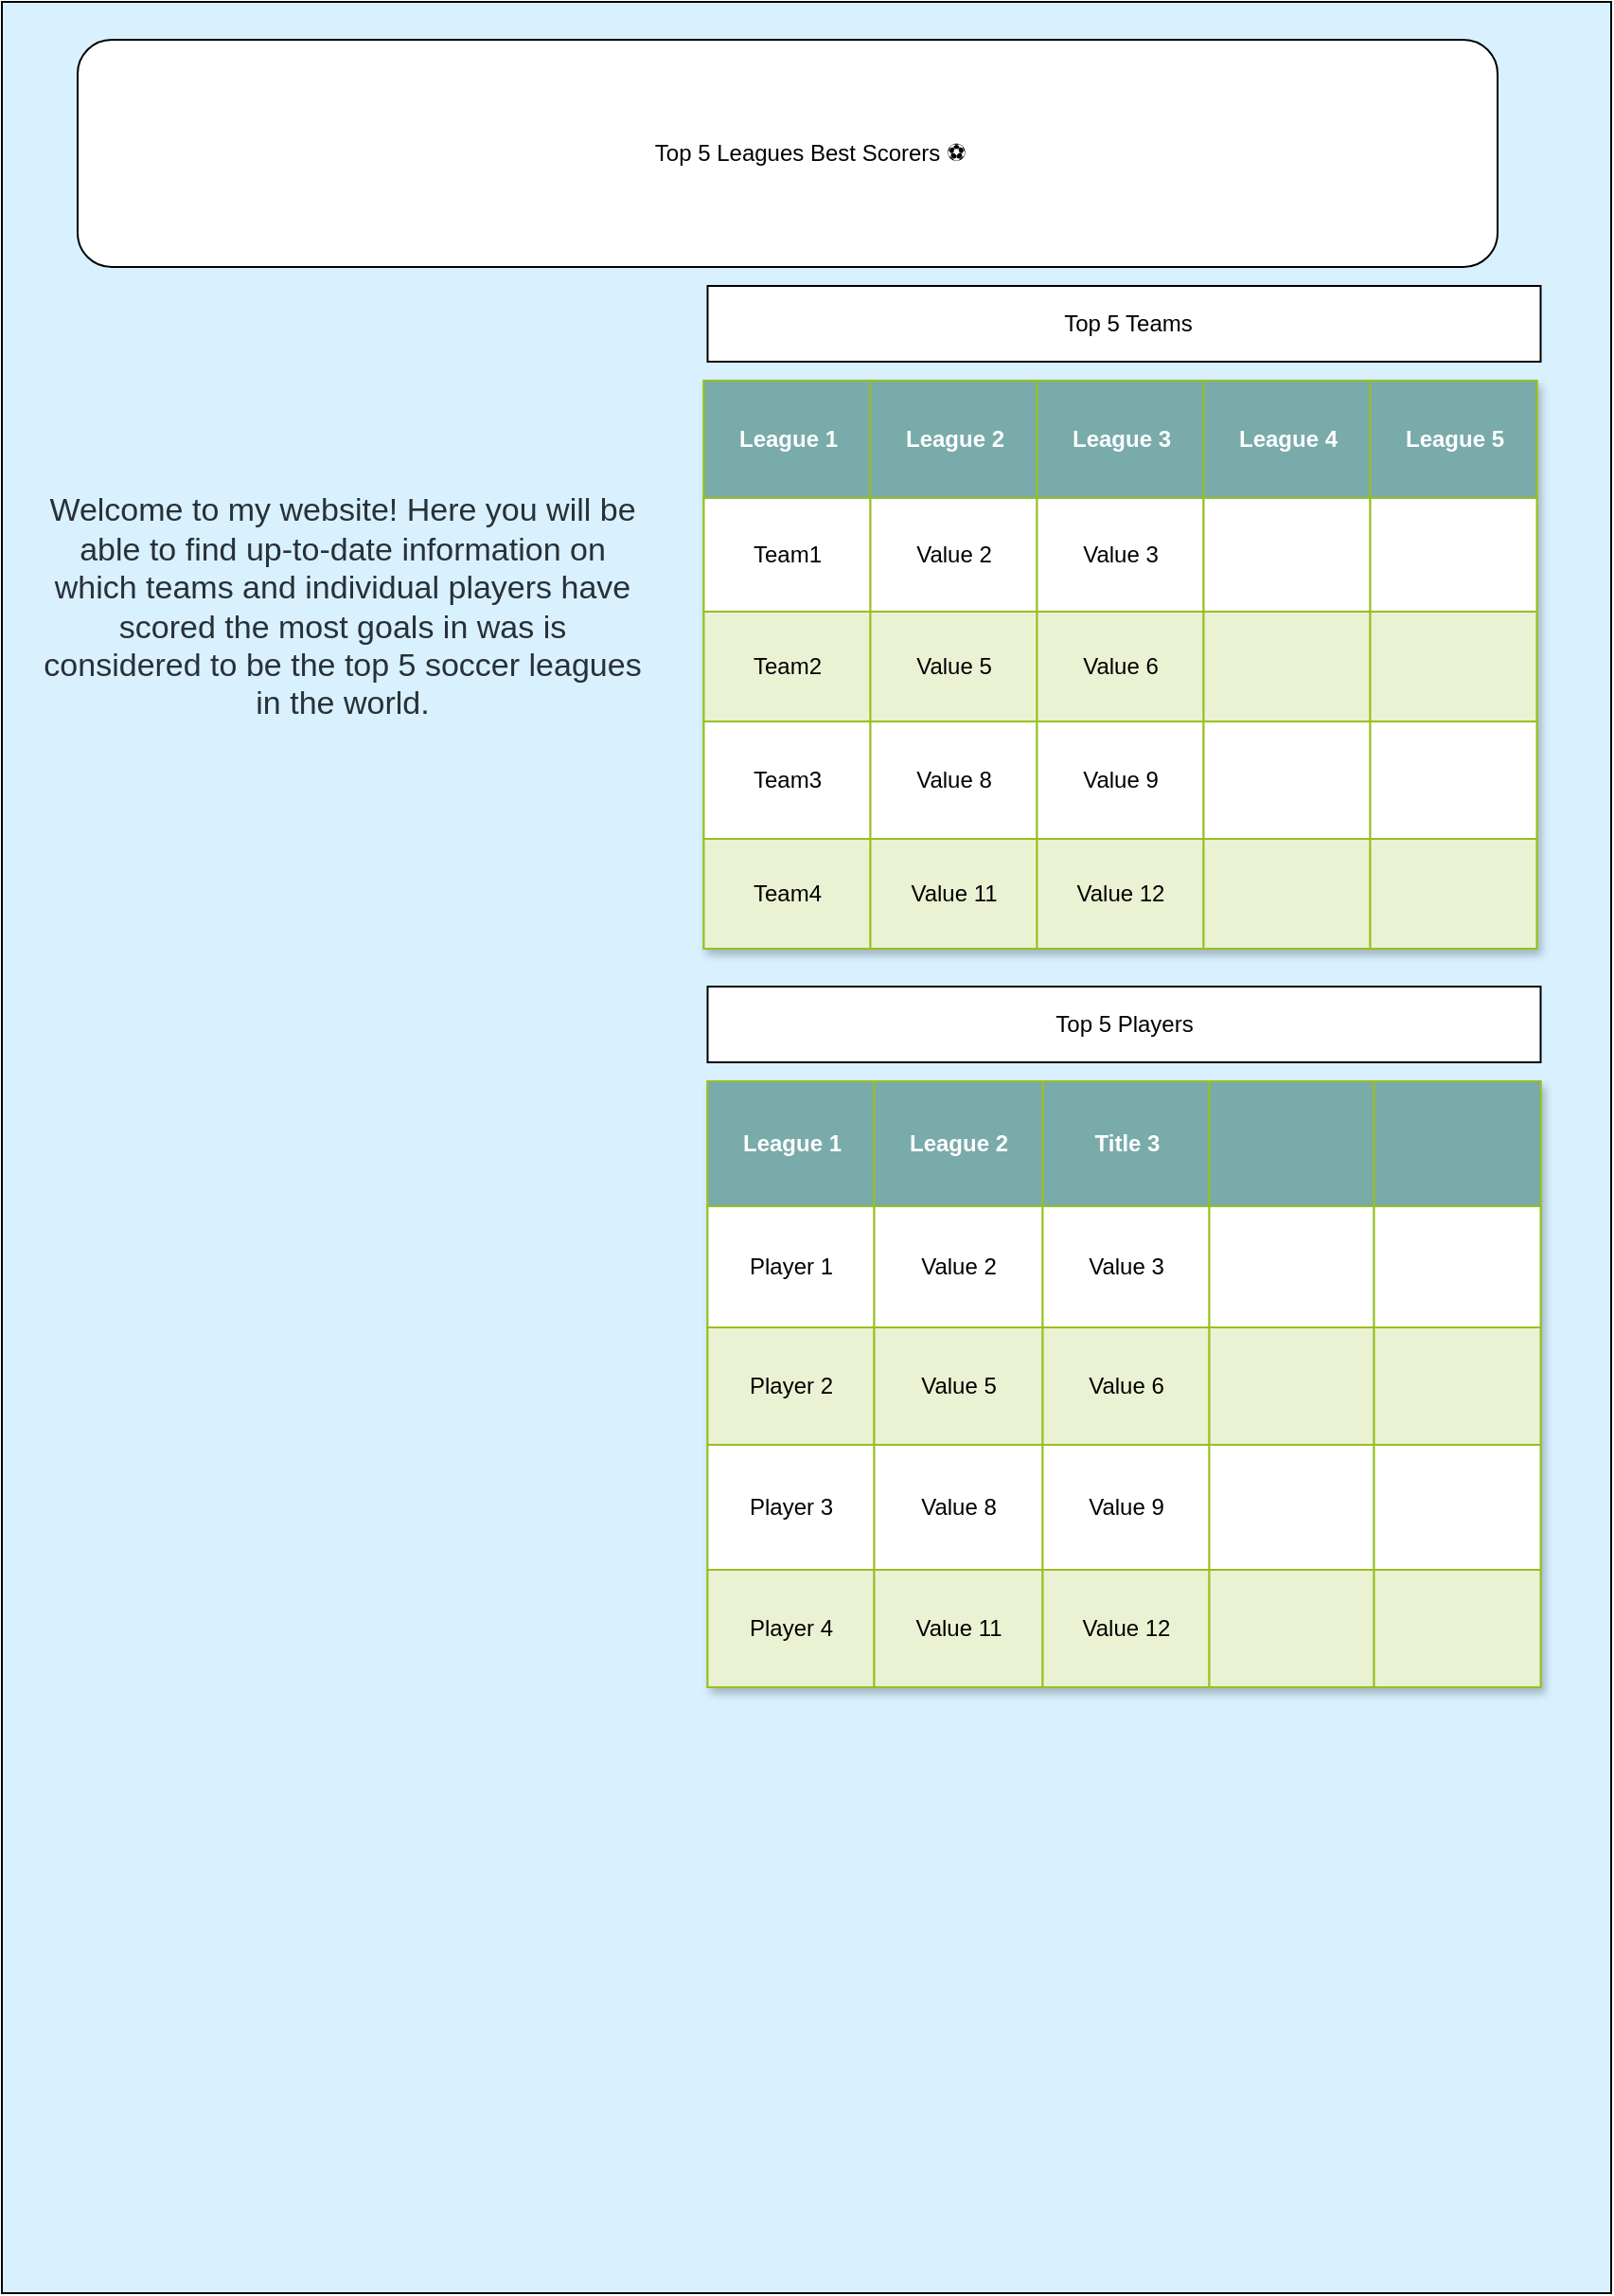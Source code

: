 <mxfile version="24.7.6">
  <diagram name="Page-1" id="lAEC4sKNwvME6B4Y-kTL">
    <mxGraphModel dx="2954" dy="1134" grid="1" gridSize="10" guides="1" tooltips="1" connect="1" arrows="1" fold="1" page="1" pageScale="1" pageWidth="850" pageHeight="1100" math="0" shadow="0">
      <root>
        <mxCell id="0" />
        <mxCell id="1" parent="0" />
        <mxCell id="4pZrdhgn44m1h8Vc9Evg-91" value="" style="rounded=0;whiteSpace=wrap;html=1;fillColor=#D9F1FF;" vertex="1" parent="1">
          <mxGeometry width="850" height="1210" as="geometry" />
        </mxCell>
        <mxCell id="2yeSt3VRnw0PstPdTCbh-1" value="" style="rounded=1;whiteSpace=wrap;html=1;" parent="1" vertex="1">
          <mxGeometry x="40" y="20" width="750" height="120" as="geometry" />
        </mxCell>
        <mxCell id="4pZrdhgn44m1h8Vc9Evg-7" value="Assets" style="childLayout=tableLayout;recursiveResize=0;strokeColor=#98bf21;fillColor=#c1cfda;shadow=1;textShadow=0;" vertex="1" parent="1">
          <mxGeometry x="370.75" y="200" width="440" height="300" as="geometry" />
        </mxCell>
        <mxCell id="4pZrdhgn44m1h8Vc9Evg-8" style="shape=tableRow;horizontal=0;startSize=0;swimlaneHead=0;swimlaneBody=0;top=0;left=0;bottom=0;right=0;dropTarget=0;collapsible=0;recursiveResize=0;expand=0;fontStyle=0;strokeColor=inherit;fillColor=#ffffff;" vertex="1" parent="4pZrdhgn44m1h8Vc9Evg-7">
          <mxGeometry width="440" height="62" as="geometry" />
        </mxCell>
        <mxCell id="4pZrdhgn44m1h8Vc9Evg-9" value="League 1" style="connectable=0;recursiveResize=0;strokeColor=inherit;fillColor=#78abaa;align=center;fontStyle=1;fontColor=#FFFFFF;html=1;" vertex="1" parent="4pZrdhgn44m1h8Vc9Evg-8">
          <mxGeometry width="88" height="62" as="geometry">
            <mxRectangle width="88" height="62" as="alternateBounds" />
          </mxGeometry>
        </mxCell>
        <mxCell id="4pZrdhgn44m1h8Vc9Evg-10" value="League 2" style="connectable=0;recursiveResize=0;strokeColor=inherit;fillColor=#78abaa;align=center;fontStyle=1;fontColor=#FFFFFF;html=1;" vertex="1" parent="4pZrdhgn44m1h8Vc9Evg-8">
          <mxGeometry x="88" width="88" height="62" as="geometry">
            <mxRectangle width="88" height="62" as="alternateBounds" />
          </mxGeometry>
        </mxCell>
        <mxCell id="4pZrdhgn44m1h8Vc9Evg-11" value="League 3" style="connectable=0;recursiveResize=0;strokeColor=inherit;fillColor=#78abaa;align=center;fontStyle=1;fontColor=#FFFFFF;html=1;" vertex="1" parent="4pZrdhgn44m1h8Vc9Evg-8">
          <mxGeometry x="176" width="88" height="62" as="geometry">
            <mxRectangle width="88" height="62" as="alternateBounds" />
          </mxGeometry>
        </mxCell>
        <mxCell id="4pZrdhgn44m1h8Vc9Evg-49" value="League 4" style="connectable=0;recursiveResize=0;strokeColor=inherit;fillColor=#78abaa;align=center;fontStyle=1;fontColor=#FFFFFF;html=1;" vertex="1" parent="4pZrdhgn44m1h8Vc9Evg-8">
          <mxGeometry x="264" width="88" height="62" as="geometry">
            <mxRectangle width="88" height="62" as="alternateBounds" />
          </mxGeometry>
        </mxCell>
        <mxCell id="4pZrdhgn44m1h8Vc9Evg-54" value="League 5" style="connectable=0;recursiveResize=0;strokeColor=inherit;fillColor=#78abaa;align=center;fontStyle=1;fontColor=#FFFFFF;html=1;" vertex="1" parent="4pZrdhgn44m1h8Vc9Evg-8">
          <mxGeometry x="352" width="88" height="62" as="geometry">
            <mxRectangle width="88" height="62" as="alternateBounds" />
          </mxGeometry>
        </mxCell>
        <mxCell id="4pZrdhgn44m1h8Vc9Evg-12" value="" style="shape=tableRow;horizontal=0;startSize=0;swimlaneHead=0;swimlaneBody=0;top=0;left=0;bottom=0;right=0;dropTarget=0;collapsible=0;recursiveResize=0;expand=0;fontStyle=0;strokeColor=inherit;fillColor=#ffffff;" vertex="1" parent="4pZrdhgn44m1h8Vc9Evg-7">
          <mxGeometry y="62" width="440" height="60" as="geometry" />
        </mxCell>
        <mxCell id="4pZrdhgn44m1h8Vc9Evg-13" value="Team1" style="connectable=0;recursiveResize=0;strokeColor=inherit;fillColor=inherit;align=center;whiteSpace=wrap;html=1;" vertex="1" parent="4pZrdhgn44m1h8Vc9Evg-12">
          <mxGeometry width="88" height="60" as="geometry">
            <mxRectangle width="88" height="60" as="alternateBounds" />
          </mxGeometry>
        </mxCell>
        <mxCell id="4pZrdhgn44m1h8Vc9Evg-14" value="Value 2" style="connectable=0;recursiveResize=0;strokeColor=inherit;fillColor=inherit;align=center;whiteSpace=wrap;html=1;" vertex="1" parent="4pZrdhgn44m1h8Vc9Evg-12">
          <mxGeometry x="88" width="88" height="60" as="geometry">
            <mxRectangle width="88" height="60" as="alternateBounds" />
          </mxGeometry>
        </mxCell>
        <mxCell id="4pZrdhgn44m1h8Vc9Evg-15" value="Value 3" style="connectable=0;recursiveResize=0;strokeColor=inherit;fillColor=inherit;align=center;whiteSpace=wrap;html=1;" vertex="1" parent="4pZrdhgn44m1h8Vc9Evg-12">
          <mxGeometry x="176" width="88" height="60" as="geometry">
            <mxRectangle width="88" height="60" as="alternateBounds" />
          </mxGeometry>
        </mxCell>
        <mxCell id="4pZrdhgn44m1h8Vc9Evg-50" style="connectable=0;recursiveResize=0;strokeColor=inherit;fillColor=inherit;align=center;whiteSpace=wrap;html=1;" vertex="1" parent="4pZrdhgn44m1h8Vc9Evg-12">
          <mxGeometry x="264" width="88" height="60" as="geometry">
            <mxRectangle width="88" height="60" as="alternateBounds" />
          </mxGeometry>
        </mxCell>
        <mxCell id="4pZrdhgn44m1h8Vc9Evg-55" style="connectable=0;recursiveResize=0;strokeColor=inherit;fillColor=inherit;align=center;whiteSpace=wrap;html=1;" vertex="1" parent="4pZrdhgn44m1h8Vc9Evg-12">
          <mxGeometry x="352" width="88" height="60" as="geometry">
            <mxRectangle width="88" height="60" as="alternateBounds" />
          </mxGeometry>
        </mxCell>
        <mxCell id="4pZrdhgn44m1h8Vc9Evg-16" value="" style="shape=tableRow;horizontal=0;startSize=0;swimlaneHead=0;swimlaneBody=0;top=0;left=0;bottom=0;right=0;dropTarget=0;collapsible=0;recursiveResize=0;expand=0;fontStyle=1;strokeColor=inherit;fillColor=#EAF2D3;" vertex="1" parent="4pZrdhgn44m1h8Vc9Evg-7">
          <mxGeometry y="122" width="440" height="58" as="geometry" />
        </mxCell>
        <mxCell id="4pZrdhgn44m1h8Vc9Evg-17" value="Team2" style="connectable=0;recursiveResize=0;strokeColor=inherit;fillColor=inherit;whiteSpace=wrap;html=1;" vertex="1" parent="4pZrdhgn44m1h8Vc9Evg-16">
          <mxGeometry width="88" height="58" as="geometry">
            <mxRectangle width="88" height="58" as="alternateBounds" />
          </mxGeometry>
        </mxCell>
        <mxCell id="4pZrdhgn44m1h8Vc9Evg-18" value="Value 5" style="connectable=0;recursiveResize=0;strokeColor=inherit;fillColor=inherit;whiteSpace=wrap;html=1;" vertex="1" parent="4pZrdhgn44m1h8Vc9Evg-16">
          <mxGeometry x="88" width="88" height="58" as="geometry">
            <mxRectangle width="88" height="58" as="alternateBounds" />
          </mxGeometry>
        </mxCell>
        <mxCell id="4pZrdhgn44m1h8Vc9Evg-19" value="Value 6" style="connectable=0;recursiveResize=0;strokeColor=inherit;fillColor=inherit;whiteSpace=wrap;html=1;" vertex="1" parent="4pZrdhgn44m1h8Vc9Evg-16">
          <mxGeometry x="176" width="88" height="58" as="geometry">
            <mxRectangle width="88" height="58" as="alternateBounds" />
          </mxGeometry>
        </mxCell>
        <mxCell id="4pZrdhgn44m1h8Vc9Evg-51" style="connectable=0;recursiveResize=0;strokeColor=inherit;fillColor=inherit;whiteSpace=wrap;html=1;" vertex="1" parent="4pZrdhgn44m1h8Vc9Evg-16">
          <mxGeometry x="264" width="88" height="58" as="geometry">
            <mxRectangle width="88" height="58" as="alternateBounds" />
          </mxGeometry>
        </mxCell>
        <mxCell id="4pZrdhgn44m1h8Vc9Evg-56" style="connectable=0;recursiveResize=0;strokeColor=inherit;fillColor=inherit;whiteSpace=wrap;html=1;" vertex="1" parent="4pZrdhgn44m1h8Vc9Evg-16">
          <mxGeometry x="352" width="88" height="58" as="geometry">
            <mxRectangle width="88" height="58" as="alternateBounds" />
          </mxGeometry>
        </mxCell>
        <mxCell id="4pZrdhgn44m1h8Vc9Evg-20" value="" style="shape=tableRow;horizontal=0;startSize=0;swimlaneHead=0;swimlaneBody=0;top=0;left=0;bottom=0;right=0;dropTarget=0;collapsible=0;recursiveResize=0;expand=0;fontStyle=0;strokeColor=inherit;fillColor=#ffffff;" vertex="1" parent="4pZrdhgn44m1h8Vc9Evg-7">
          <mxGeometry y="180" width="440" height="62" as="geometry" />
        </mxCell>
        <mxCell id="4pZrdhgn44m1h8Vc9Evg-21" value="Team3" style="connectable=0;recursiveResize=0;strokeColor=inherit;fillColor=inherit;fontStyle=0;align=center;whiteSpace=wrap;html=1;" vertex="1" parent="4pZrdhgn44m1h8Vc9Evg-20">
          <mxGeometry width="88" height="62" as="geometry">
            <mxRectangle width="88" height="62" as="alternateBounds" />
          </mxGeometry>
        </mxCell>
        <mxCell id="4pZrdhgn44m1h8Vc9Evg-22" value="Value 8" style="connectable=0;recursiveResize=0;strokeColor=inherit;fillColor=inherit;fontStyle=0;align=center;whiteSpace=wrap;html=1;" vertex="1" parent="4pZrdhgn44m1h8Vc9Evg-20">
          <mxGeometry x="88" width="88" height="62" as="geometry">
            <mxRectangle width="88" height="62" as="alternateBounds" />
          </mxGeometry>
        </mxCell>
        <mxCell id="4pZrdhgn44m1h8Vc9Evg-23" value="Value 9" style="connectable=0;recursiveResize=0;strokeColor=inherit;fillColor=inherit;fontStyle=0;align=center;whiteSpace=wrap;html=1;" vertex="1" parent="4pZrdhgn44m1h8Vc9Evg-20">
          <mxGeometry x="176" width="88" height="62" as="geometry">
            <mxRectangle width="88" height="62" as="alternateBounds" />
          </mxGeometry>
        </mxCell>
        <mxCell id="4pZrdhgn44m1h8Vc9Evg-52" style="connectable=0;recursiveResize=0;strokeColor=inherit;fillColor=inherit;fontStyle=0;align=center;whiteSpace=wrap;html=1;" vertex="1" parent="4pZrdhgn44m1h8Vc9Evg-20">
          <mxGeometry x="264" width="88" height="62" as="geometry">
            <mxRectangle width="88" height="62" as="alternateBounds" />
          </mxGeometry>
        </mxCell>
        <mxCell id="4pZrdhgn44m1h8Vc9Evg-57" style="connectable=0;recursiveResize=0;strokeColor=inherit;fillColor=inherit;fontStyle=0;align=center;whiteSpace=wrap;html=1;" vertex="1" parent="4pZrdhgn44m1h8Vc9Evg-20">
          <mxGeometry x="352" width="88" height="62" as="geometry">
            <mxRectangle width="88" height="62" as="alternateBounds" />
          </mxGeometry>
        </mxCell>
        <mxCell id="4pZrdhgn44m1h8Vc9Evg-24" value="" style="shape=tableRow;horizontal=0;startSize=0;swimlaneHead=0;swimlaneBody=0;top=0;left=0;bottom=0;right=0;dropTarget=0;collapsible=0;recursiveResize=0;expand=0;fontStyle=1;strokeColor=inherit;fillColor=#EAF2D3;" vertex="1" parent="4pZrdhgn44m1h8Vc9Evg-7">
          <mxGeometry y="242" width="440" height="58" as="geometry" />
        </mxCell>
        <mxCell id="4pZrdhgn44m1h8Vc9Evg-25" value="Team4" style="connectable=0;recursiveResize=0;strokeColor=inherit;fillColor=inherit;whiteSpace=wrap;html=1;" vertex="1" parent="4pZrdhgn44m1h8Vc9Evg-24">
          <mxGeometry width="88" height="58" as="geometry">
            <mxRectangle width="88" height="58" as="alternateBounds" />
          </mxGeometry>
        </mxCell>
        <mxCell id="4pZrdhgn44m1h8Vc9Evg-26" value="Value 11" style="connectable=0;recursiveResize=0;strokeColor=inherit;fillColor=inherit;whiteSpace=wrap;html=1;" vertex="1" parent="4pZrdhgn44m1h8Vc9Evg-24">
          <mxGeometry x="88" width="88" height="58" as="geometry">
            <mxRectangle width="88" height="58" as="alternateBounds" />
          </mxGeometry>
        </mxCell>
        <mxCell id="4pZrdhgn44m1h8Vc9Evg-27" value="Value 12" style="connectable=0;recursiveResize=0;strokeColor=inherit;fillColor=inherit;whiteSpace=wrap;html=1;" vertex="1" parent="4pZrdhgn44m1h8Vc9Evg-24">
          <mxGeometry x="176" width="88" height="58" as="geometry">
            <mxRectangle width="88" height="58" as="alternateBounds" />
          </mxGeometry>
        </mxCell>
        <mxCell id="4pZrdhgn44m1h8Vc9Evg-53" style="connectable=0;recursiveResize=0;strokeColor=inherit;fillColor=inherit;whiteSpace=wrap;html=1;" vertex="1" parent="4pZrdhgn44m1h8Vc9Evg-24">
          <mxGeometry x="264" width="88" height="58" as="geometry">
            <mxRectangle width="88" height="58" as="alternateBounds" />
          </mxGeometry>
        </mxCell>
        <mxCell id="4pZrdhgn44m1h8Vc9Evg-58" style="connectable=0;recursiveResize=0;strokeColor=inherit;fillColor=inherit;whiteSpace=wrap;html=1;" vertex="1" parent="4pZrdhgn44m1h8Vc9Evg-24">
          <mxGeometry x="352" width="88" height="58" as="geometry">
            <mxRectangle width="88" height="58" as="alternateBounds" />
          </mxGeometry>
        </mxCell>
        <mxCell id="4pZrdhgn44m1h8Vc9Evg-59" value="&amp;nbsp;Top 5 Leagues Best Scorers ⚽" style="text;html=1;align=center;verticalAlign=middle;whiteSpace=wrap;rounded=0;" vertex="1" parent="1">
          <mxGeometry x="302.25" y="38.13" width="246.5" height="83.75" as="geometry" />
        </mxCell>
        <mxCell id="4pZrdhgn44m1h8Vc9Evg-92" value="&lt;font style=&quot;font-size: 17px;&quot;&gt;Welcome to my website! Here you will be able to find up-to-date information on which teams and individual players have scored the most goals in was is considered to be the top 5 soccer leagues in the world. &lt;/font&gt;" style="text;html=1;align=center;verticalAlign=middle;whiteSpace=wrap;rounded=0;fontColor=#283038;" vertex="1" parent="1">
          <mxGeometry x="20" y="150" width="320" height="340" as="geometry" />
        </mxCell>
        <mxCell id="4pZrdhgn44m1h8Vc9Evg-60" value="Assets" style="childLayout=tableLayout;recursiveResize=0;strokeColor=#98bf21;fillColor=#A7C942;shadow=1;" vertex="1" parent="1">
          <mxGeometry x="372.75" y="570" width="440" height="320" as="geometry" />
        </mxCell>
        <mxCell id="4pZrdhgn44m1h8Vc9Evg-61" style="shape=tableRow;horizontal=0;startSize=0;swimlaneHead=0;swimlaneBody=0;top=0;left=0;bottom=0;right=0;dropTarget=0;collapsible=0;recursiveResize=0;expand=0;fontStyle=0;strokeColor=inherit;fillColor=#ffffff;" vertex="1" parent="4pZrdhgn44m1h8Vc9Evg-60">
          <mxGeometry width="440" height="66" as="geometry" />
        </mxCell>
        <mxCell id="4pZrdhgn44m1h8Vc9Evg-62" value="League 1" style="connectable=0;recursiveResize=0;strokeColor=inherit;fillColor=#78abaa;align=center;fontStyle=1;fontColor=#FFFFFF;html=1;" vertex="1" parent="4pZrdhgn44m1h8Vc9Evg-61">
          <mxGeometry width="88" height="66" as="geometry">
            <mxRectangle width="88" height="66" as="alternateBounds" />
          </mxGeometry>
        </mxCell>
        <mxCell id="4pZrdhgn44m1h8Vc9Evg-63" value="League 2" style="connectable=0;recursiveResize=0;strokeColor=inherit;fillColor=#78abaa;align=center;fontStyle=1;fontColor=#FFFFFF;html=1;" vertex="1" parent="4pZrdhgn44m1h8Vc9Evg-61">
          <mxGeometry x="88" width="89" height="66" as="geometry">
            <mxRectangle width="89" height="66" as="alternateBounds" />
          </mxGeometry>
        </mxCell>
        <mxCell id="4pZrdhgn44m1h8Vc9Evg-64" value="Title 3" style="connectable=0;recursiveResize=0;strokeColor=inherit;fillColor=#78abaa;align=center;fontStyle=1;fontColor=#FFFFFF;html=1;" vertex="1" parent="4pZrdhgn44m1h8Vc9Evg-61">
          <mxGeometry x="177" width="88" height="66" as="geometry">
            <mxRectangle width="88" height="66" as="alternateBounds" />
          </mxGeometry>
        </mxCell>
        <mxCell id="4pZrdhgn44m1h8Vc9Evg-81" style="connectable=0;recursiveResize=0;strokeColor=inherit;fillColor=#78abaa;align=center;fontStyle=1;fontColor=#FFFFFF;html=1;" vertex="1" parent="4pZrdhgn44m1h8Vc9Evg-61">
          <mxGeometry x="265" width="87" height="66" as="geometry">
            <mxRectangle width="87" height="66" as="alternateBounds" />
          </mxGeometry>
        </mxCell>
        <mxCell id="4pZrdhgn44m1h8Vc9Evg-86" style="connectable=0;recursiveResize=0;strokeColor=inherit;fillColor=#78ABAA;align=center;fontStyle=1;fontColor=#FFFFFF;html=1;" vertex="1" parent="4pZrdhgn44m1h8Vc9Evg-61">
          <mxGeometry x="352" width="88" height="66" as="geometry">
            <mxRectangle width="88" height="66" as="alternateBounds" />
          </mxGeometry>
        </mxCell>
        <mxCell id="4pZrdhgn44m1h8Vc9Evg-65" value="" style="shape=tableRow;horizontal=0;startSize=0;swimlaneHead=0;swimlaneBody=0;top=0;left=0;bottom=0;right=0;dropTarget=0;collapsible=0;recursiveResize=0;expand=0;fontStyle=0;strokeColor=inherit;fillColor=#ffffff;" vertex="1" parent="4pZrdhgn44m1h8Vc9Evg-60">
          <mxGeometry y="66" width="440" height="64" as="geometry" />
        </mxCell>
        <mxCell id="4pZrdhgn44m1h8Vc9Evg-66" value="Player 1" style="connectable=0;recursiveResize=0;strokeColor=inherit;fillColor=inherit;align=center;whiteSpace=wrap;html=1;" vertex="1" parent="4pZrdhgn44m1h8Vc9Evg-65">
          <mxGeometry width="88" height="64" as="geometry">
            <mxRectangle width="88" height="64" as="alternateBounds" />
          </mxGeometry>
        </mxCell>
        <mxCell id="4pZrdhgn44m1h8Vc9Evg-67" value="Value 2" style="connectable=0;recursiveResize=0;strokeColor=inherit;fillColor=inherit;align=center;whiteSpace=wrap;html=1;" vertex="1" parent="4pZrdhgn44m1h8Vc9Evg-65">
          <mxGeometry x="88" width="89" height="64" as="geometry">
            <mxRectangle width="89" height="64" as="alternateBounds" />
          </mxGeometry>
        </mxCell>
        <mxCell id="4pZrdhgn44m1h8Vc9Evg-68" value="Value 3" style="connectable=0;recursiveResize=0;strokeColor=inherit;fillColor=inherit;align=center;whiteSpace=wrap;html=1;" vertex="1" parent="4pZrdhgn44m1h8Vc9Evg-65">
          <mxGeometry x="177" width="88" height="64" as="geometry">
            <mxRectangle width="88" height="64" as="alternateBounds" />
          </mxGeometry>
        </mxCell>
        <mxCell id="4pZrdhgn44m1h8Vc9Evg-82" style="connectable=0;recursiveResize=0;strokeColor=inherit;fillColor=inherit;align=center;whiteSpace=wrap;html=1;" vertex="1" parent="4pZrdhgn44m1h8Vc9Evg-65">
          <mxGeometry x="265" width="87" height="64" as="geometry">
            <mxRectangle width="87" height="64" as="alternateBounds" />
          </mxGeometry>
        </mxCell>
        <mxCell id="4pZrdhgn44m1h8Vc9Evg-87" style="connectable=0;recursiveResize=0;strokeColor=inherit;fillColor=inherit;align=center;whiteSpace=wrap;html=1;" vertex="1" parent="4pZrdhgn44m1h8Vc9Evg-65">
          <mxGeometry x="352" width="88" height="64" as="geometry">
            <mxRectangle width="88" height="64" as="alternateBounds" />
          </mxGeometry>
        </mxCell>
        <mxCell id="4pZrdhgn44m1h8Vc9Evg-69" value="" style="shape=tableRow;horizontal=0;startSize=0;swimlaneHead=0;swimlaneBody=0;top=0;left=0;bottom=0;right=0;dropTarget=0;collapsible=0;recursiveResize=0;expand=0;fontStyle=1;strokeColor=inherit;fillColor=#EAF2D3;" vertex="1" parent="4pZrdhgn44m1h8Vc9Evg-60">
          <mxGeometry y="130" width="440" height="62" as="geometry" />
        </mxCell>
        <mxCell id="4pZrdhgn44m1h8Vc9Evg-70" value="Player 2" style="connectable=0;recursiveResize=0;strokeColor=inherit;fillColor=inherit;whiteSpace=wrap;html=1;" vertex="1" parent="4pZrdhgn44m1h8Vc9Evg-69">
          <mxGeometry width="88" height="62" as="geometry">
            <mxRectangle width="88" height="62" as="alternateBounds" />
          </mxGeometry>
        </mxCell>
        <mxCell id="4pZrdhgn44m1h8Vc9Evg-71" value="Value 5" style="connectable=0;recursiveResize=0;strokeColor=inherit;fillColor=inherit;whiteSpace=wrap;html=1;" vertex="1" parent="4pZrdhgn44m1h8Vc9Evg-69">
          <mxGeometry x="88" width="89" height="62" as="geometry">
            <mxRectangle width="89" height="62" as="alternateBounds" />
          </mxGeometry>
        </mxCell>
        <mxCell id="4pZrdhgn44m1h8Vc9Evg-72" value="Value 6" style="connectable=0;recursiveResize=0;strokeColor=inherit;fillColor=inherit;whiteSpace=wrap;html=1;" vertex="1" parent="4pZrdhgn44m1h8Vc9Evg-69">
          <mxGeometry x="177" width="88" height="62" as="geometry">
            <mxRectangle width="88" height="62" as="alternateBounds" />
          </mxGeometry>
        </mxCell>
        <mxCell id="4pZrdhgn44m1h8Vc9Evg-83" style="connectable=0;recursiveResize=0;strokeColor=inherit;fillColor=inherit;whiteSpace=wrap;html=1;" vertex="1" parent="4pZrdhgn44m1h8Vc9Evg-69">
          <mxGeometry x="265" width="87" height="62" as="geometry">
            <mxRectangle width="87" height="62" as="alternateBounds" />
          </mxGeometry>
        </mxCell>
        <mxCell id="4pZrdhgn44m1h8Vc9Evg-88" style="connectable=0;recursiveResize=0;strokeColor=inherit;fillColor=inherit;whiteSpace=wrap;html=1;" vertex="1" parent="4pZrdhgn44m1h8Vc9Evg-69">
          <mxGeometry x="352" width="88" height="62" as="geometry">
            <mxRectangle width="88" height="62" as="alternateBounds" />
          </mxGeometry>
        </mxCell>
        <mxCell id="4pZrdhgn44m1h8Vc9Evg-73" value="" style="shape=tableRow;horizontal=0;startSize=0;swimlaneHead=0;swimlaneBody=0;top=0;left=0;bottom=0;right=0;dropTarget=0;collapsible=0;recursiveResize=0;expand=0;fontStyle=0;strokeColor=inherit;fillColor=#ffffff;" vertex="1" parent="4pZrdhgn44m1h8Vc9Evg-60">
          <mxGeometry y="192" width="440" height="66" as="geometry" />
        </mxCell>
        <mxCell id="4pZrdhgn44m1h8Vc9Evg-74" value="Player 3" style="connectable=0;recursiveResize=0;strokeColor=inherit;fillColor=inherit;fontStyle=0;align=center;whiteSpace=wrap;html=1;" vertex="1" parent="4pZrdhgn44m1h8Vc9Evg-73">
          <mxGeometry width="88" height="66" as="geometry">
            <mxRectangle width="88" height="66" as="alternateBounds" />
          </mxGeometry>
        </mxCell>
        <mxCell id="4pZrdhgn44m1h8Vc9Evg-75" value="Value 8" style="connectable=0;recursiveResize=0;strokeColor=inherit;fillColor=inherit;fontStyle=0;align=center;whiteSpace=wrap;html=1;" vertex="1" parent="4pZrdhgn44m1h8Vc9Evg-73">
          <mxGeometry x="88" width="89" height="66" as="geometry">
            <mxRectangle width="89" height="66" as="alternateBounds" />
          </mxGeometry>
        </mxCell>
        <mxCell id="4pZrdhgn44m1h8Vc9Evg-76" value="Value 9" style="connectable=0;recursiveResize=0;strokeColor=inherit;fillColor=inherit;fontStyle=0;align=center;whiteSpace=wrap;html=1;" vertex="1" parent="4pZrdhgn44m1h8Vc9Evg-73">
          <mxGeometry x="177" width="88" height="66" as="geometry">
            <mxRectangle width="88" height="66" as="alternateBounds" />
          </mxGeometry>
        </mxCell>
        <mxCell id="4pZrdhgn44m1h8Vc9Evg-84" style="connectable=0;recursiveResize=0;strokeColor=inherit;fillColor=inherit;fontStyle=0;align=center;whiteSpace=wrap;html=1;" vertex="1" parent="4pZrdhgn44m1h8Vc9Evg-73">
          <mxGeometry x="265" width="87" height="66" as="geometry">
            <mxRectangle width="87" height="66" as="alternateBounds" />
          </mxGeometry>
        </mxCell>
        <mxCell id="4pZrdhgn44m1h8Vc9Evg-89" style="connectable=0;recursiveResize=0;strokeColor=inherit;fillColor=inherit;fontStyle=0;align=center;whiteSpace=wrap;html=1;" vertex="1" parent="4pZrdhgn44m1h8Vc9Evg-73">
          <mxGeometry x="352" width="88" height="66" as="geometry">
            <mxRectangle width="88" height="66" as="alternateBounds" />
          </mxGeometry>
        </mxCell>
        <mxCell id="4pZrdhgn44m1h8Vc9Evg-77" value="" style="shape=tableRow;horizontal=0;startSize=0;swimlaneHead=0;swimlaneBody=0;top=0;left=0;bottom=0;right=0;dropTarget=0;collapsible=0;recursiveResize=0;expand=0;fontStyle=1;strokeColor=inherit;fillColor=#EAF2D3;" vertex="1" parent="4pZrdhgn44m1h8Vc9Evg-60">
          <mxGeometry y="258" width="440" height="62" as="geometry" />
        </mxCell>
        <mxCell id="4pZrdhgn44m1h8Vc9Evg-78" value="Player 4" style="connectable=0;recursiveResize=0;strokeColor=inherit;fillColor=inherit;whiteSpace=wrap;html=1;" vertex="1" parent="4pZrdhgn44m1h8Vc9Evg-77">
          <mxGeometry width="88" height="62" as="geometry">
            <mxRectangle width="88" height="62" as="alternateBounds" />
          </mxGeometry>
        </mxCell>
        <mxCell id="4pZrdhgn44m1h8Vc9Evg-79" value="Value 11" style="connectable=0;recursiveResize=0;strokeColor=inherit;fillColor=inherit;whiteSpace=wrap;html=1;" vertex="1" parent="4pZrdhgn44m1h8Vc9Evg-77">
          <mxGeometry x="88" width="89" height="62" as="geometry">
            <mxRectangle width="89" height="62" as="alternateBounds" />
          </mxGeometry>
        </mxCell>
        <mxCell id="4pZrdhgn44m1h8Vc9Evg-80" value="Value 12" style="connectable=0;recursiveResize=0;strokeColor=inherit;fillColor=inherit;whiteSpace=wrap;html=1;" vertex="1" parent="4pZrdhgn44m1h8Vc9Evg-77">
          <mxGeometry x="177" width="88" height="62" as="geometry">
            <mxRectangle width="88" height="62" as="alternateBounds" />
          </mxGeometry>
        </mxCell>
        <mxCell id="4pZrdhgn44m1h8Vc9Evg-85" style="connectable=0;recursiveResize=0;strokeColor=inherit;fillColor=inherit;whiteSpace=wrap;html=1;" vertex="1" parent="4pZrdhgn44m1h8Vc9Evg-77">
          <mxGeometry x="265" width="87" height="62" as="geometry">
            <mxRectangle width="87" height="62" as="alternateBounds" />
          </mxGeometry>
        </mxCell>
        <mxCell id="4pZrdhgn44m1h8Vc9Evg-90" style="connectable=0;recursiveResize=0;strokeColor=inherit;fillColor=inherit;whiteSpace=wrap;html=1;" vertex="1" parent="4pZrdhgn44m1h8Vc9Evg-77">
          <mxGeometry x="352" width="88" height="62" as="geometry">
            <mxRectangle width="88" height="62" as="alternateBounds" />
          </mxGeometry>
        </mxCell>
        <mxCell id="4pZrdhgn44m1h8Vc9Evg-93" value="" style="rounded=0;whiteSpace=wrap;html=1;" vertex="1" parent="1">
          <mxGeometry x="372.75" y="150" width="440" height="40" as="geometry" />
        </mxCell>
        <mxCell id="4pZrdhgn44m1h8Vc9Evg-94" value="Top 5 Teams" style="text;html=1;align=center;verticalAlign=middle;whiteSpace=wrap;rounded=0;" vertex="1" parent="1">
          <mxGeometry x="430" y="155" width="330" height="30" as="geometry" />
        </mxCell>
        <mxCell id="4pZrdhgn44m1h8Vc9Evg-96" value="" style="rounded=0;whiteSpace=wrap;html=1;" vertex="1" parent="1">
          <mxGeometry x="372.75" y="520" width="440" height="40" as="geometry" />
        </mxCell>
        <mxCell id="4pZrdhgn44m1h8Vc9Evg-97" value="Top 5 Players" style="text;html=1;align=center;verticalAlign=middle;whiteSpace=wrap;rounded=0;" vertex="1" parent="1">
          <mxGeometry x="452.75" y="525" width="280" height="30" as="geometry" />
        </mxCell>
      </root>
    </mxGraphModel>
  </diagram>
</mxfile>
